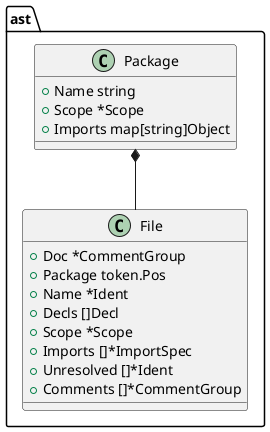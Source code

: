 @startuml ast_packages

package ast {
    class File {
        + Doc *CommentGroup
        + Package token.Pos
        + Name *Ident
        + Decls []Decl
        + Scope *Scope
        + Imports []*ImportSpec
        + Unresolved []*Ident
        + Comments []*CommentGroup
    }

    class Package {
        + Name string
        + Scope *Scope
        + Imports map[string]Object
    }
    Package *-- File
}

@enduml
